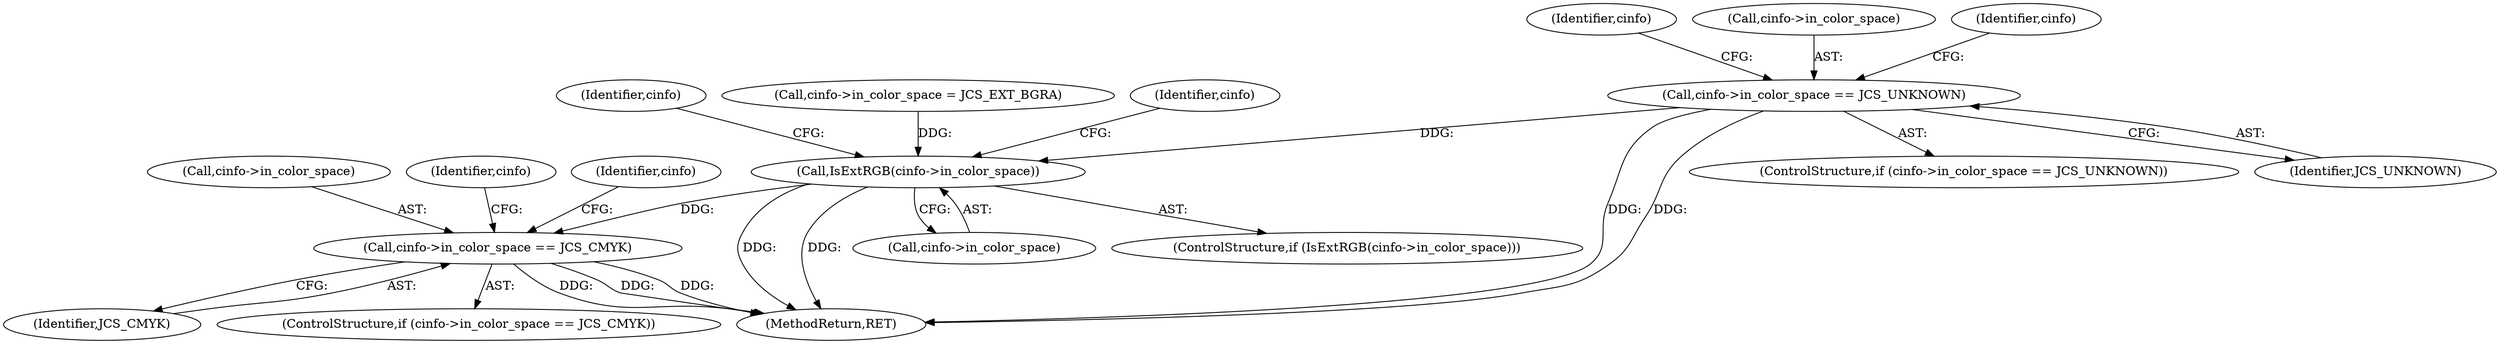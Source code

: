 digraph "0_libjpeg-turbo_9c78a04df4e44ef6487eee99c4258397f4fdca55_0@API" {
"1000648" [label="(Call,cinfo->in_color_space == JCS_UNKNOWN)"];
"1000659" [label="(Call,IsExtRGB(cinfo->in_color_space))"];
"1000674" [label="(Call,cinfo->in_color_space == JCS_CMYK)"];
"1000665" [label="(Identifier,cinfo)"];
"1000674" [label="(Call,cinfo->in_color_space == JCS_CMYK)"];
"1000648" [label="(Call,cinfo->in_color_space == JCS_UNKNOWN)"];
"1000661" [label="(Identifier,cinfo)"];
"1000675" [label="(Call,cinfo->in_color_space)"];
"1000678" [label="(Identifier,JCS_CMYK)"];
"1000649" [label="(Call,cinfo->in_color_space)"];
"1000861" [label="(MethodReturn,RET)"];
"1000681" [label="(Identifier,cinfo)"];
"1000660" [label="(Call,cinfo->in_color_space)"];
"1000647" [label="(ControlStructure,if (cinfo->in_color_space == JCS_UNKNOWN))"];
"1000653" [label="(Call,cinfo->in_color_space = JCS_EXT_BGRA)"];
"1000686" [label="(Identifier,cinfo)"];
"1000658" [label="(ControlStructure,if (IsExtRGB(cinfo->in_color_space)))"];
"1000652" [label="(Identifier,JCS_UNKNOWN)"];
"1000655" [label="(Identifier,cinfo)"];
"1000676" [label="(Identifier,cinfo)"];
"1000659" [label="(Call,IsExtRGB(cinfo->in_color_space))"];
"1000673" [label="(ControlStructure,if (cinfo->in_color_space == JCS_CMYK))"];
"1000648" -> "1000647"  [label="AST: "];
"1000648" -> "1000652"  [label="CFG: "];
"1000649" -> "1000648"  [label="AST: "];
"1000652" -> "1000648"  [label="AST: "];
"1000655" -> "1000648"  [label="CFG: "];
"1000661" -> "1000648"  [label="CFG: "];
"1000648" -> "1000861"  [label="DDG: "];
"1000648" -> "1000861"  [label="DDG: "];
"1000648" -> "1000659"  [label="DDG: "];
"1000659" -> "1000658"  [label="AST: "];
"1000659" -> "1000660"  [label="CFG: "];
"1000660" -> "1000659"  [label="AST: "];
"1000665" -> "1000659"  [label="CFG: "];
"1000676" -> "1000659"  [label="CFG: "];
"1000659" -> "1000861"  [label="DDG: "];
"1000659" -> "1000861"  [label="DDG: "];
"1000653" -> "1000659"  [label="DDG: "];
"1000659" -> "1000674"  [label="DDG: "];
"1000674" -> "1000673"  [label="AST: "];
"1000674" -> "1000678"  [label="CFG: "];
"1000675" -> "1000674"  [label="AST: "];
"1000678" -> "1000674"  [label="AST: "];
"1000681" -> "1000674"  [label="CFG: "];
"1000686" -> "1000674"  [label="CFG: "];
"1000674" -> "1000861"  [label="DDG: "];
"1000674" -> "1000861"  [label="DDG: "];
"1000674" -> "1000861"  [label="DDG: "];
}

